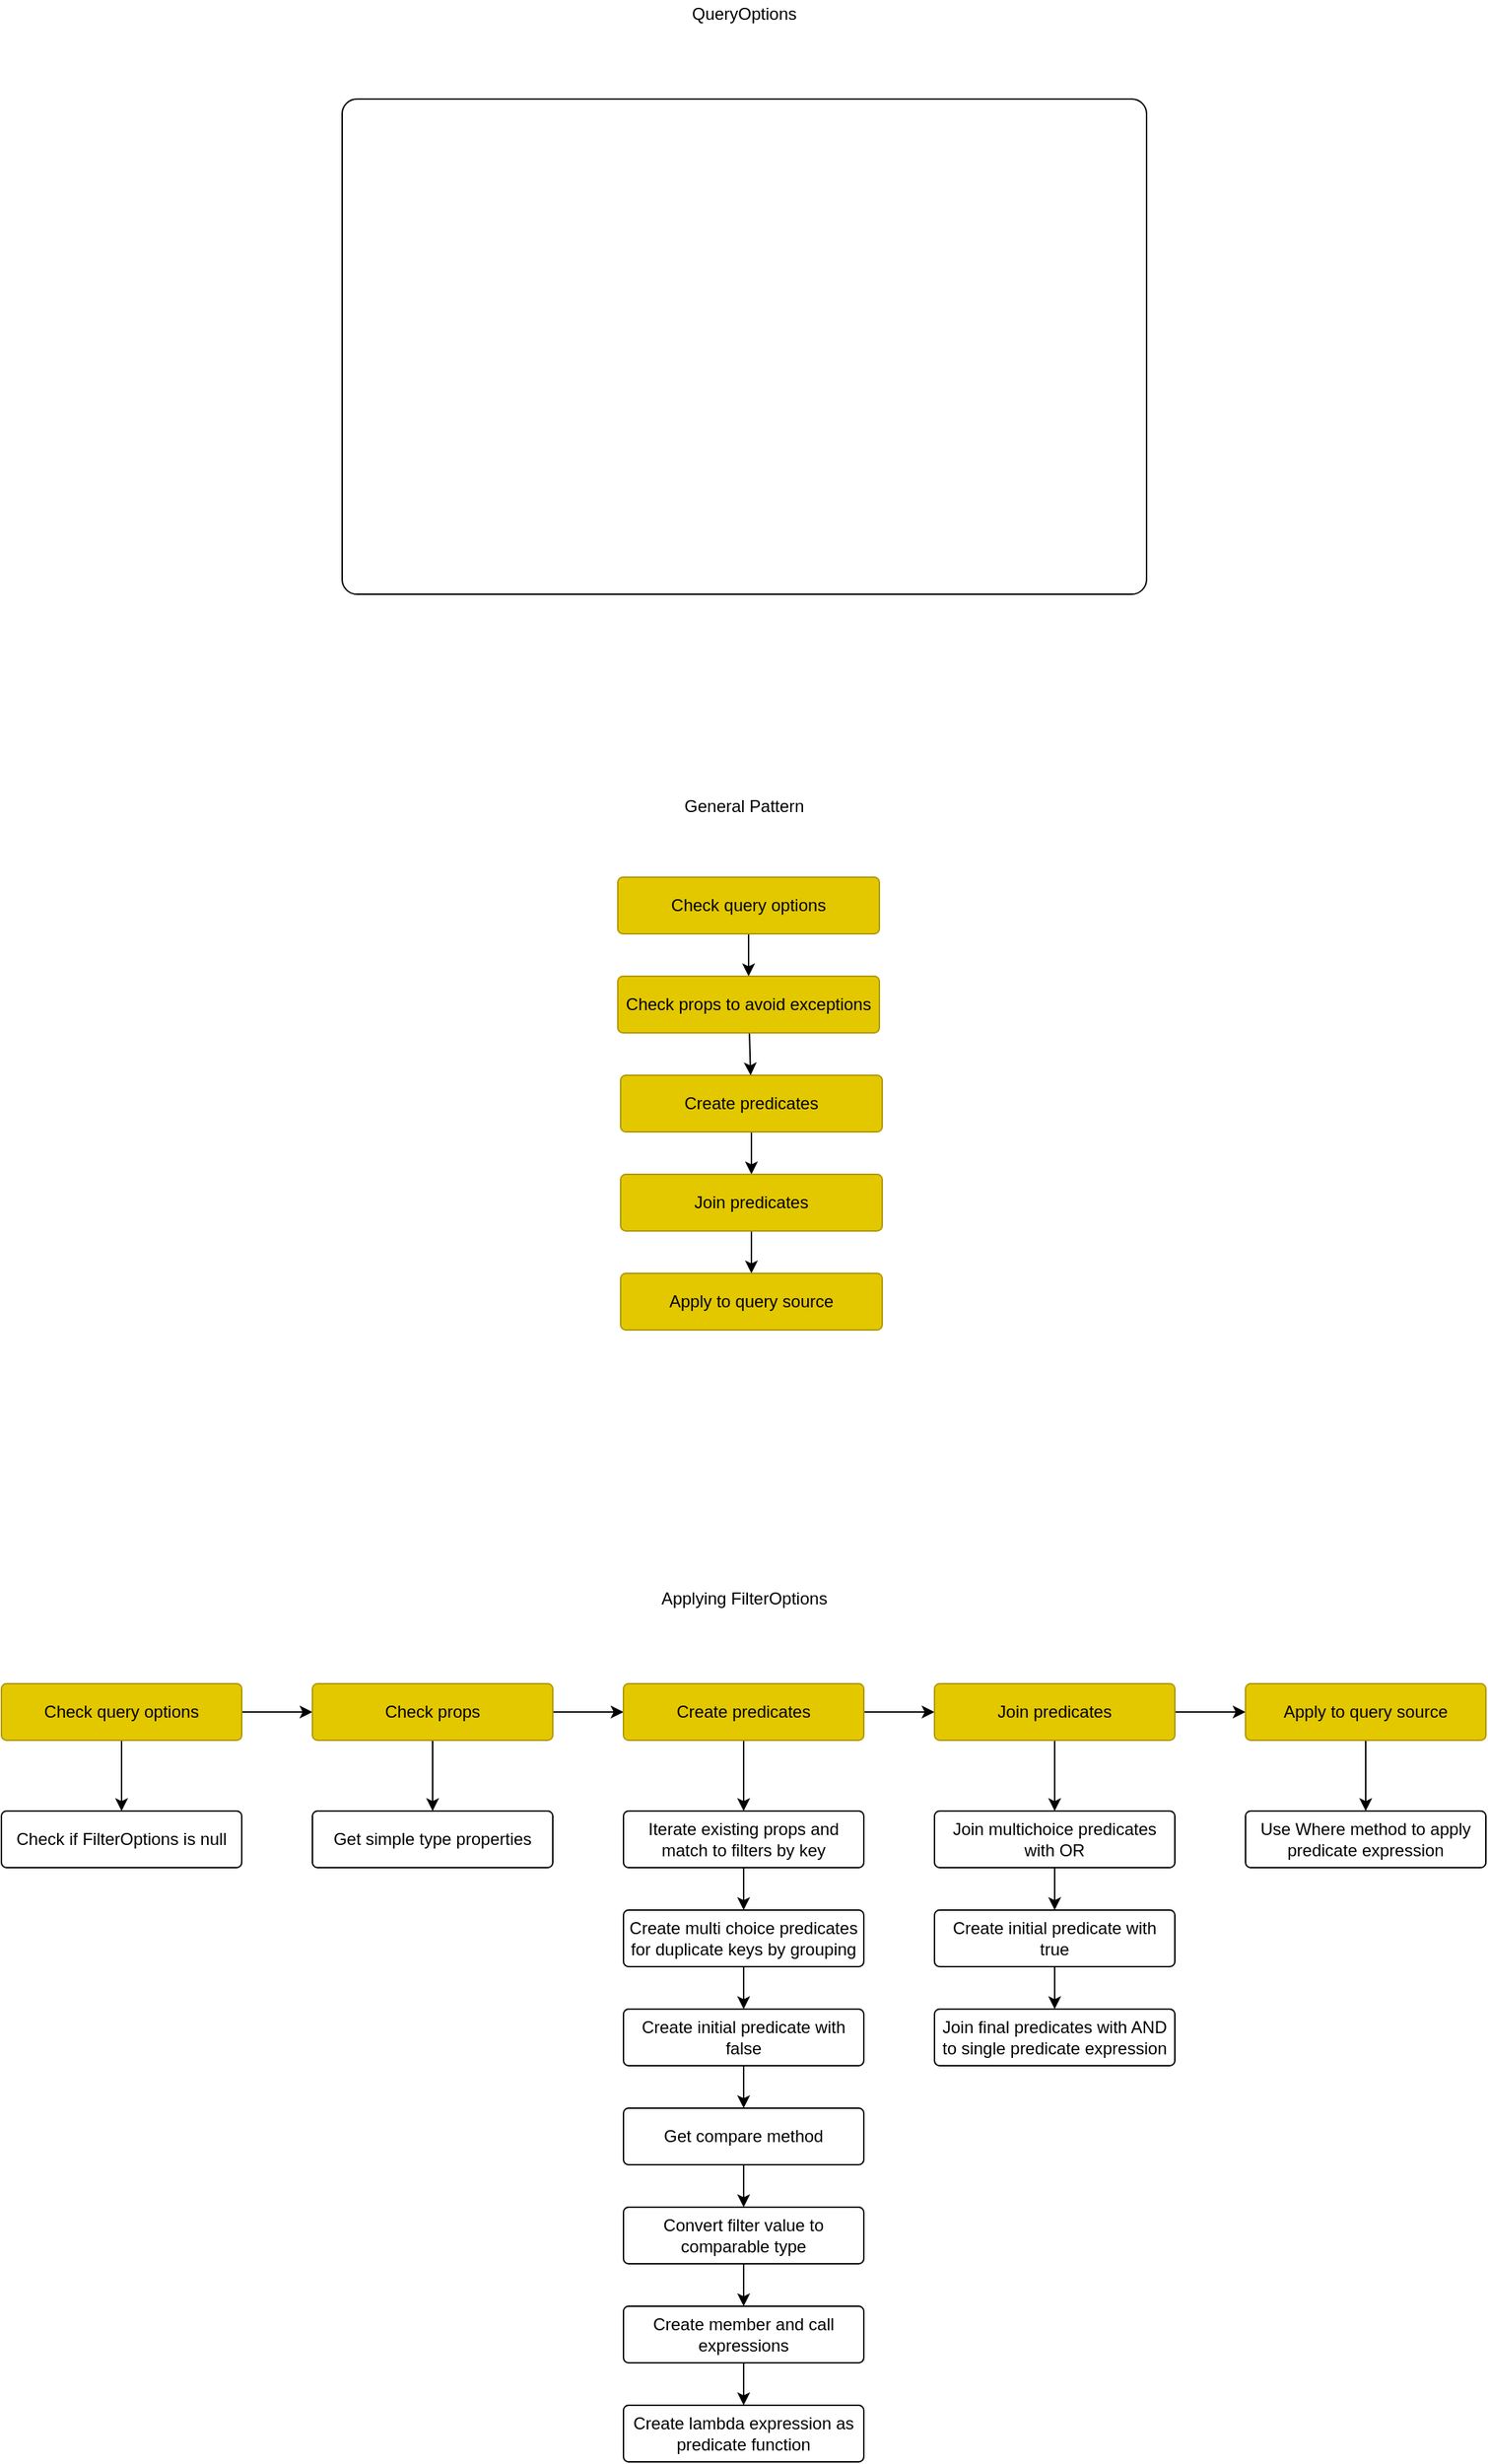 <mxfile>
    <diagram id="oKisvwmTbeVCplPqsI_-" name="Page-1">
        <mxGraphModel dx="2466" dy="939" grid="1" gridSize="10" guides="1" tooltips="1" connect="1" arrows="1" fold="1" page="1" pageScale="1" pageWidth="850" pageHeight="1100" math="0" shadow="0">
            <root>
                <mxCell id="0"/>
                <mxCell id="1" parent="0"/>
                <mxCell id="43" value="QueryOptions" style="text;html=1;align=center;verticalAlign=middle;resizable=0;points=[];autosize=1;strokeColor=none;fillColor=none;" vertex="1" parent="1">
                    <mxGeometry x="380" y="20" width="90" height="20" as="geometry"/>
                </mxCell>
                <mxCell id="44" value="" style="rounded=1;whiteSpace=wrap;html=1;arcSize=3;" vertex="1" parent="1">
                    <mxGeometry x="141" y="90" width="569" height="350" as="geometry"/>
                </mxCell>
                <mxCell id="48" value="Applying FilterOptions" style="text;html=1;align=center;verticalAlign=middle;resizable=0;points=[];autosize=1;strokeColor=none;fillColor=none;" vertex="1" parent="1">
                    <mxGeometry x="360" y="1140" width="130" height="20" as="geometry"/>
                </mxCell>
                <mxCell id="62" style="edgeStyle=none;html=1;" edge="1" parent="1" source="51" target="60">
                    <mxGeometry relative="1" as="geometry"/>
                </mxCell>
                <mxCell id="51" value="Check query options" style="rounded=1;whiteSpace=wrap;html=1;arcSize=9;fillColor=#e3c800;fontColor=#000000;strokeColor=#B09500;" vertex="1" parent="1">
                    <mxGeometry x="336" y="640" width="185" height="40" as="geometry"/>
                </mxCell>
                <mxCell id="52" value="General Pattern" style="text;html=1;align=center;verticalAlign=middle;resizable=0;points=[];autosize=1;strokeColor=none;fillColor=none;" vertex="1" parent="1">
                    <mxGeometry x="375" y="580" width="100" height="20" as="geometry"/>
                </mxCell>
                <mxCell id="57" style="edgeStyle=none;html=1;entryX=0.5;entryY=0;entryDx=0;entryDy=0;" edge="1" parent="1" source="54" target="56">
                    <mxGeometry relative="1" as="geometry"/>
                </mxCell>
                <mxCell id="54" value="Create predicates" style="rounded=1;whiteSpace=wrap;html=1;arcSize=9;fillColor=#e3c800;fontColor=#000000;strokeColor=#B09500;" vertex="1" parent="1">
                    <mxGeometry x="338" y="780" width="185" height="40" as="geometry"/>
                </mxCell>
                <mxCell id="59" style="edgeStyle=none;html=1;" edge="1" parent="1" source="56" target="58">
                    <mxGeometry relative="1" as="geometry"/>
                </mxCell>
                <mxCell id="56" value="Join predicates" style="rounded=1;whiteSpace=wrap;html=1;arcSize=9;fillColor=#e3c800;fontColor=#000000;strokeColor=#B09500;" vertex="1" parent="1">
                    <mxGeometry x="338" y="850" width="185" height="40" as="geometry"/>
                </mxCell>
                <mxCell id="58" value="Apply to query source" style="rounded=1;whiteSpace=wrap;html=1;arcSize=9;fillColor=#e3c800;fontColor=#000000;strokeColor=#B09500;" vertex="1" parent="1">
                    <mxGeometry x="338" y="920" width="185" height="40" as="geometry"/>
                </mxCell>
                <mxCell id="61" style="edgeStyle=none;html=1;" edge="1" parent="1" source="60" target="54">
                    <mxGeometry relative="1" as="geometry"/>
                </mxCell>
                <mxCell id="60" value="Check props to avoid exceptions" style="rounded=1;whiteSpace=wrap;html=1;arcSize=9;fillColor=#e3c800;fontColor=#000000;strokeColor=#B09500;" vertex="1" parent="1">
                    <mxGeometry x="336" y="710" width="185" height="40" as="geometry"/>
                </mxCell>
                <mxCell id="83" style="edgeStyle=none;html=1;" edge="1" parent="1" source="73" target="82">
                    <mxGeometry relative="1" as="geometry"/>
                </mxCell>
                <mxCell id="84" style="edgeStyle=none;html=1;" edge="1" parent="1" source="73">
                    <mxGeometry relative="1" as="geometry">
                        <mxPoint x="120" y="1230" as="targetPoint"/>
                    </mxGeometry>
                </mxCell>
                <mxCell id="73" value="Check query options" style="rounded=1;whiteSpace=wrap;html=1;arcSize=9;fillColor=#e3c800;fontColor=#000000;strokeColor=#B09500;" vertex="1" parent="1">
                    <mxGeometry x="-100" y="1210" width="170" height="40" as="geometry"/>
                </mxCell>
                <mxCell id="82" value="Check if FilterOptions is null" style="rounded=1;whiteSpace=wrap;html=1;arcSize=9;" vertex="1" parent="1">
                    <mxGeometry x="-100" y="1300" width="170" height="40" as="geometry"/>
                </mxCell>
                <mxCell id="90" style="edgeStyle=none;html=1;entryX=0.5;entryY=0;entryDx=0;entryDy=0;" edge="1" parent="1" source="88" target="89">
                    <mxGeometry relative="1" as="geometry"/>
                </mxCell>
                <mxCell id="92" style="edgeStyle=none;html=1;" edge="1" parent="1" source="88">
                    <mxGeometry relative="1" as="geometry">
                        <mxPoint x="340" y="1230" as="targetPoint"/>
                    </mxGeometry>
                </mxCell>
                <mxCell id="88" value="Check props" style="rounded=1;whiteSpace=wrap;html=1;arcSize=9;fillColor=#e3c800;fontColor=#000000;strokeColor=#B09500;" vertex="1" parent="1">
                    <mxGeometry x="120" y="1210" width="170" height="40" as="geometry"/>
                </mxCell>
                <mxCell id="89" value="Get simple type properties" style="rounded=1;whiteSpace=wrap;html=1;arcSize=9;" vertex="1" parent="1">
                    <mxGeometry x="120" y="1300" width="170" height="40" as="geometry"/>
                </mxCell>
                <mxCell id="96" style="edgeStyle=none;html=1;entryX=0.5;entryY=0;entryDx=0;entryDy=0;" edge="1" parent="1" source="94" target="95">
                    <mxGeometry relative="1" as="geometry"/>
                </mxCell>
                <mxCell id="103" style="edgeStyle=none;html=1;" edge="1" parent="1" source="94" target="97">
                    <mxGeometry relative="1" as="geometry"/>
                </mxCell>
                <mxCell id="94" value="Create predicates" style="rounded=1;whiteSpace=wrap;html=1;arcSize=9;fillColor=#e3c800;fontColor=#000000;strokeColor=#B09500;" vertex="1" parent="1">
                    <mxGeometry x="340" y="1210" width="170" height="40" as="geometry"/>
                </mxCell>
                <mxCell id="109" style="edgeStyle=none;html=1;entryX=0.5;entryY=0;entryDx=0;entryDy=0;" edge="1" parent="1" source="95" target="107">
                    <mxGeometry relative="1" as="geometry"/>
                </mxCell>
                <mxCell id="95" value="Iterate existing props and match to filters by key" style="rounded=1;whiteSpace=wrap;html=1;arcSize=9;" vertex="1" parent="1">
                    <mxGeometry x="340" y="1300" width="170" height="40" as="geometry"/>
                </mxCell>
                <mxCell id="104" style="edgeStyle=none;html=1;" edge="1" parent="1" source="97" target="102">
                    <mxGeometry relative="1" as="geometry"/>
                </mxCell>
                <mxCell id="105" style="edgeStyle=none;html=1;" edge="1" parent="1" source="97" target="98">
                    <mxGeometry relative="1" as="geometry"/>
                </mxCell>
                <mxCell id="97" value="&lt;span&gt;Join predicates&lt;/span&gt;" style="rounded=1;whiteSpace=wrap;html=1;arcSize=9;fillColor=#e3c800;fontColor=#000000;strokeColor=#B09500;" vertex="1" parent="1">
                    <mxGeometry x="560" y="1210" width="170" height="40" as="geometry"/>
                </mxCell>
                <mxCell id="123" style="edgeStyle=none;html=1;" edge="1" parent="1" source="98" target="113">
                    <mxGeometry relative="1" as="geometry"/>
                </mxCell>
                <mxCell id="98" value="Join multichoice predicates with OR" style="rounded=1;whiteSpace=wrap;html=1;arcSize=9;" vertex="1" parent="1">
                    <mxGeometry x="560" y="1300" width="170" height="40" as="geometry"/>
                </mxCell>
                <mxCell id="100" value="Use Where method to apply predicate expression" style="rounded=1;whiteSpace=wrap;html=1;arcSize=9;" vertex="1" parent="1">
                    <mxGeometry x="780" y="1300" width="170" height="40" as="geometry"/>
                </mxCell>
                <mxCell id="106" style="edgeStyle=none;html=1;" edge="1" parent="1" source="102" target="100">
                    <mxGeometry relative="1" as="geometry"/>
                </mxCell>
                <mxCell id="102" value="Apply to query source" style="rounded=1;whiteSpace=wrap;html=1;arcSize=9;fillColor=#e3c800;fontColor=#000000;strokeColor=#B09500;" vertex="1" parent="1">
                    <mxGeometry x="780" y="1210" width="170" height="40" as="geometry"/>
                </mxCell>
                <mxCell id="111" style="edgeStyle=none;html=1;entryX=0.5;entryY=0;entryDx=0;entryDy=0;" edge="1" parent="1" source="107" target="110">
                    <mxGeometry relative="1" as="geometry"/>
                </mxCell>
                <mxCell id="107" value="Create multi choice predicates for duplicate keys by grouping" style="rounded=1;whiteSpace=wrap;html=1;arcSize=9;" vertex="1" parent="1">
                    <mxGeometry x="340" y="1370" width="170" height="40" as="geometry"/>
                </mxCell>
                <mxCell id="115" style="edgeStyle=none;html=1;" edge="1" parent="1" source="110" target="112">
                    <mxGeometry relative="1" as="geometry"/>
                </mxCell>
                <mxCell id="110" value="Create initial predicate with false" style="rounded=1;whiteSpace=wrap;html=1;arcSize=9;" vertex="1" parent="1">
                    <mxGeometry x="340" y="1440" width="170" height="40" as="geometry"/>
                </mxCell>
                <mxCell id="119" style="edgeStyle=none;html=1;entryX=0.5;entryY=0;entryDx=0;entryDy=0;" edge="1" parent="1" source="112" target="116">
                    <mxGeometry relative="1" as="geometry"/>
                </mxCell>
                <mxCell id="112" value="Get compare method" style="rounded=1;whiteSpace=wrap;html=1;arcSize=9;" vertex="1" parent="1">
                    <mxGeometry x="340" y="1510" width="170" height="40" as="geometry"/>
                </mxCell>
                <mxCell id="124" style="edgeStyle=none;html=1;" edge="1" parent="1" source="113" target="114">
                    <mxGeometry relative="1" as="geometry"/>
                </mxCell>
                <mxCell id="113" value="&lt;span&gt;Create initial predicate with true&lt;/span&gt;" style="rounded=1;whiteSpace=wrap;html=1;arcSize=9;" vertex="1" parent="1">
                    <mxGeometry x="560" y="1370" width="170" height="40" as="geometry"/>
                </mxCell>
                <mxCell id="114" value="&lt;span&gt;Join final predicates with AND to single predicate expression&lt;/span&gt;" style="rounded=1;whiteSpace=wrap;html=1;arcSize=9;" vertex="1" parent="1">
                    <mxGeometry x="560" y="1440" width="170" height="40" as="geometry"/>
                </mxCell>
                <mxCell id="120" style="edgeStyle=none;html=1;" edge="1" parent="1" source="116" target="117">
                    <mxGeometry relative="1" as="geometry"/>
                </mxCell>
                <mxCell id="116" value="Convert filter value to comparable type" style="rounded=1;whiteSpace=wrap;html=1;arcSize=9;" vertex="1" parent="1">
                    <mxGeometry x="340" y="1580" width="170" height="40" as="geometry"/>
                </mxCell>
                <mxCell id="121" style="edgeStyle=none;html=1;" edge="1" parent="1" source="117" target="118">
                    <mxGeometry relative="1" as="geometry"/>
                </mxCell>
                <mxCell id="117" value="Create member and call expressions" style="rounded=1;whiteSpace=wrap;html=1;arcSize=9;" vertex="1" parent="1">
                    <mxGeometry x="340" y="1650" width="170" height="40" as="geometry"/>
                </mxCell>
                <mxCell id="118" value="Create lambda expression as predicate function" style="rounded=1;whiteSpace=wrap;html=1;arcSize=9;" vertex="1" parent="1">
                    <mxGeometry x="340" y="1720" width="170" height="40" as="geometry"/>
                </mxCell>
            </root>
        </mxGraphModel>
    </diagram>
</mxfile>